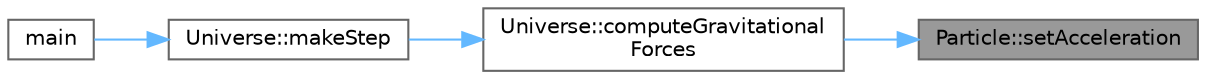 digraph "Particle::setAcceleration"
{
 // LATEX_PDF_SIZE
  bgcolor="transparent";
  edge [fontname=Helvetica,fontsize=10,labelfontname=Helvetica,labelfontsize=10];
  node [fontname=Helvetica,fontsize=10,shape=box,height=0.2,width=0.4];
  rankdir="RL";
  Node1 [id="Node000001",label="Particle::setAcceleration",height=0.2,width=0.4,color="gray40", fillcolor="grey60", style="filled", fontcolor="black",tooltip="Sets the acceleration."];
  Node1 -> Node2 [id="edge1_Node000001_Node000002",dir="back",color="steelblue1",style="solid",tooltip=" "];
  Node2 [id="Node000002",label="Universe::computeGravitational\lForces",height=0.2,width=0.4,color="grey40", fillcolor="white", style="filled",URL="$classUniverse.html#aed966ac7972d125fe78e243a835c2695",tooltip="Computes and applies gravitational forces between all particles."];
  Node2 -> Node3 [id="edge2_Node000002_Node000003",dir="back",color="steelblue1",style="solid",tooltip=" "];
  Node3 [id="Node000003",label="Universe::makeStep",height=0.2,width=0.4,color="grey40", fillcolor="white", style="filled",URL="$classUniverse.html#a76eb413d0e5e74f293d40a9a89605ebd",tooltip="Makes a simulation step."];
  Node3 -> Node4 [id="edge3_Node000003_Node000004",dir="back",color="steelblue1",style="solid",tooltip=" "];
  Node4 [id="Node000004",label="main",height=0.2,width=0.4,color="grey40", fillcolor="white", style="filled",URL="$main_8cpp.html#a0ddf1224851353fc92bfbff6f499fa97",tooltip=" "];
}
